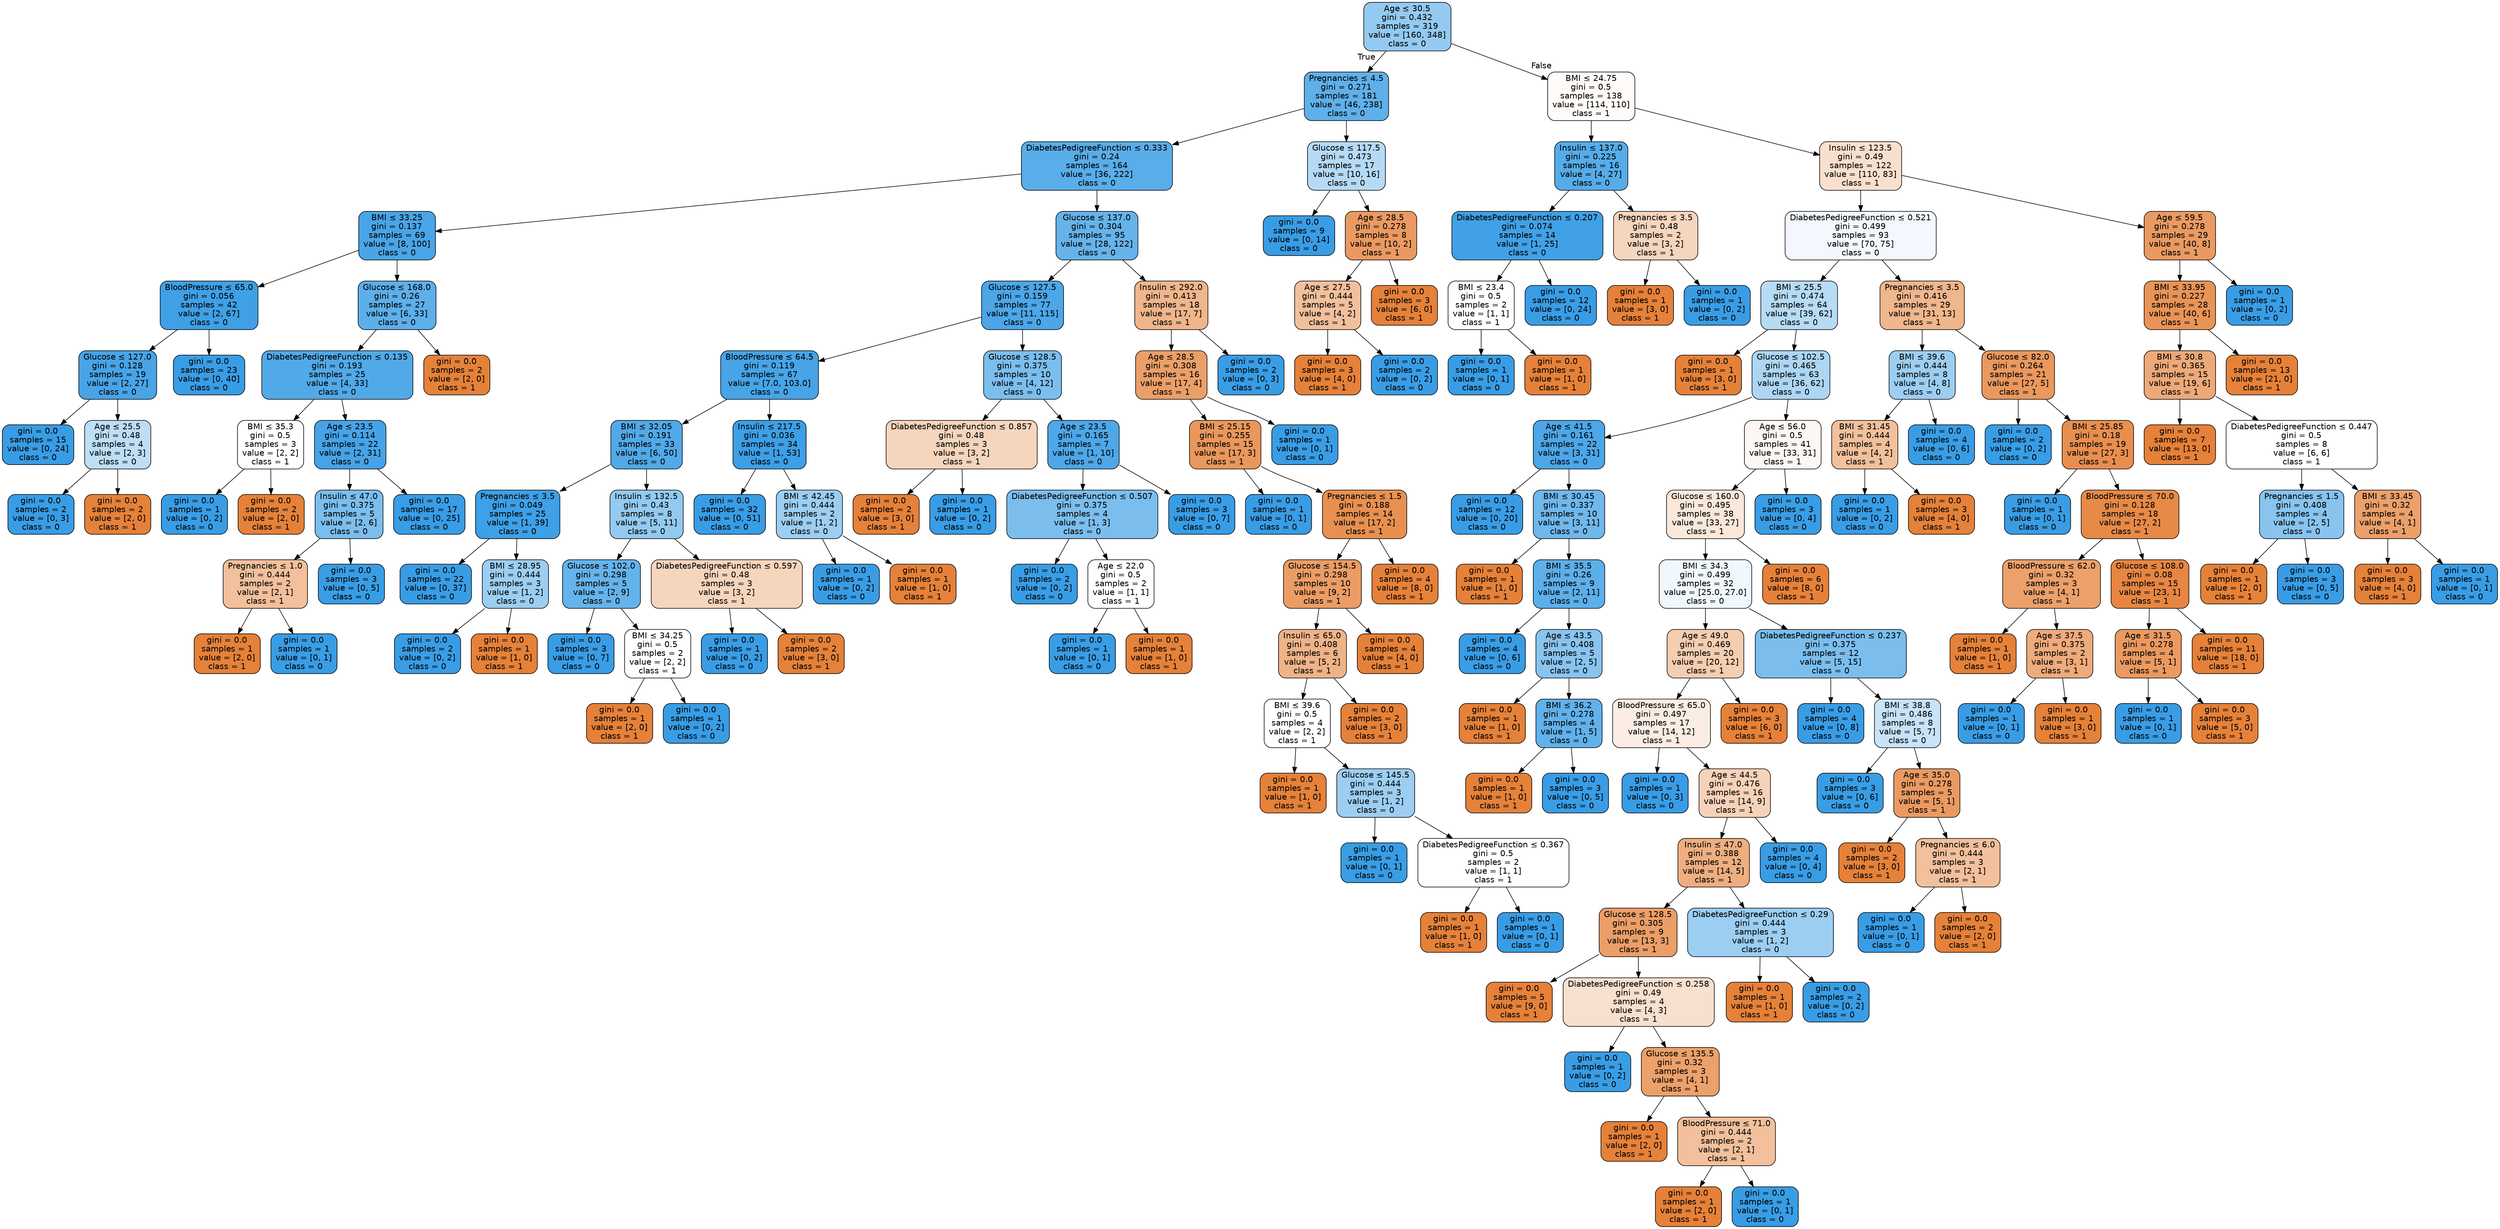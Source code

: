 digraph Tree {
node [shape=box, style="filled, rounded", color="black", fontname="helvetica"] ;
edge [fontname="helvetica"] ;
0 [label=<Age &le; 30.5<br/>gini = 0.432<br/>samples = 319<br/>value = [160, 348]<br/>class = 0>, fillcolor="#94caf1"] ;
1 [label=<Pregnancies &le; 4.5<br/>gini = 0.271<br/>samples = 181<br/>value = [46, 238]<br/>class = 0>, fillcolor="#5fb0ea"] ;
0 -> 1 [labeldistance=2.5, labelangle=45, headlabel="True"] ;
2 [label=<DiabetesPedigreeFunction &le; 0.333<br/>gini = 0.24<br/>samples = 164<br/>value = [36, 222]<br/>class = 0>, fillcolor="#59ade9"] ;
1 -> 2 ;
3 [label=<BMI &le; 33.25<br/>gini = 0.137<br/>samples = 69<br/>value = [8, 100]<br/>class = 0>, fillcolor="#49a5e7"] ;
2 -> 3 ;
4 [label=<BloodPressure &le; 65.0<br/>gini = 0.056<br/>samples = 42<br/>value = [2, 67]<br/>class = 0>, fillcolor="#3fa0e6"] ;
3 -> 4 ;
5 [label=<Glucose &le; 127.0<br/>gini = 0.128<br/>samples = 19<br/>value = [2, 27]<br/>class = 0>, fillcolor="#48a4e7"] ;
4 -> 5 ;
6 [label=<gini = 0.0<br/>samples = 15<br/>value = [0, 24]<br/>class = 0>, fillcolor="#399de5"] ;
5 -> 6 ;
7 [label=<Age &le; 25.5<br/>gini = 0.48<br/>samples = 4<br/>value = [2, 3]<br/>class = 0>, fillcolor="#bddef6"] ;
5 -> 7 ;
8 [label=<gini = 0.0<br/>samples = 2<br/>value = [0, 3]<br/>class = 0>, fillcolor="#399de5"] ;
7 -> 8 ;
9 [label=<gini = 0.0<br/>samples = 2<br/>value = [2, 0]<br/>class = 1>, fillcolor="#e58139"] ;
7 -> 9 ;
10 [label=<gini = 0.0<br/>samples = 23<br/>value = [0, 40]<br/>class = 0>, fillcolor="#399de5"] ;
4 -> 10 ;
11 [label=<Glucose &le; 168.0<br/>gini = 0.26<br/>samples = 27<br/>value = [6, 33]<br/>class = 0>, fillcolor="#5dafea"] ;
3 -> 11 ;
12 [label=<DiabetesPedigreeFunction &le; 0.135<br/>gini = 0.193<br/>samples = 25<br/>value = [4, 33]<br/>class = 0>, fillcolor="#51a9e8"] ;
11 -> 12 ;
13 [label=<BMI &le; 35.3<br/>gini = 0.5<br/>samples = 3<br/>value = [2, 2]<br/>class = 1>, fillcolor="#ffffff"] ;
12 -> 13 ;
14 [label=<gini = 0.0<br/>samples = 1<br/>value = [0, 2]<br/>class = 0>, fillcolor="#399de5"] ;
13 -> 14 ;
15 [label=<gini = 0.0<br/>samples = 2<br/>value = [2, 0]<br/>class = 1>, fillcolor="#e58139"] ;
13 -> 15 ;
16 [label=<Age &le; 23.5<br/>gini = 0.114<br/>samples = 22<br/>value = [2, 31]<br/>class = 0>, fillcolor="#46a3e7"] ;
12 -> 16 ;
17 [label=<Insulin &le; 47.0<br/>gini = 0.375<br/>samples = 5<br/>value = [2, 6]<br/>class = 0>, fillcolor="#7bbeee"] ;
16 -> 17 ;
18 [label=<Pregnancies &le; 1.0<br/>gini = 0.444<br/>samples = 2<br/>value = [2, 1]<br/>class = 1>, fillcolor="#f2c09c"] ;
17 -> 18 ;
19 [label=<gini = 0.0<br/>samples = 1<br/>value = [2, 0]<br/>class = 1>, fillcolor="#e58139"] ;
18 -> 19 ;
20 [label=<gini = 0.0<br/>samples = 1<br/>value = [0, 1]<br/>class = 0>, fillcolor="#399de5"] ;
18 -> 20 ;
21 [label=<gini = 0.0<br/>samples = 3<br/>value = [0, 5]<br/>class = 0>, fillcolor="#399de5"] ;
17 -> 21 ;
22 [label=<gini = 0.0<br/>samples = 17<br/>value = [0, 25]<br/>class = 0>, fillcolor="#399de5"] ;
16 -> 22 ;
23 [label=<gini = 0.0<br/>samples = 2<br/>value = [2, 0]<br/>class = 1>, fillcolor="#e58139"] ;
11 -> 23 ;
24 [label=<Glucose &le; 137.0<br/>gini = 0.304<br/>samples = 95<br/>value = [28, 122]<br/>class = 0>, fillcolor="#66b3eb"] ;
2 -> 24 ;
25 [label=<Glucose &le; 127.5<br/>gini = 0.159<br/>samples = 77<br/>value = [11, 115]<br/>class = 0>, fillcolor="#4ca6e7"] ;
24 -> 25 ;
26 [label=<BloodPressure &le; 64.5<br/>gini = 0.119<br/>samples = 67<br/>value = [7.0, 103.0]<br/>class = 0>, fillcolor="#46a4e7"] ;
25 -> 26 ;
27 [label=<BMI &le; 32.05<br/>gini = 0.191<br/>samples = 33<br/>value = [6, 50]<br/>class = 0>, fillcolor="#51a9e8"] ;
26 -> 27 ;
28 [label=<Pregnancies &le; 3.5<br/>gini = 0.049<br/>samples = 25<br/>value = [1, 39]<br/>class = 0>, fillcolor="#3ea0e6"] ;
27 -> 28 ;
29 [label=<gini = 0.0<br/>samples = 22<br/>value = [0, 37]<br/>class = 0>, fillcolor="#399de5"] ;
28 -> 29 ;
30 [label=<BMI &le; 28.95<br/>gini = 0.444<br/>samples = 3<br/>value = [1, 2]<br/>class = 0>, fillcolor="#9ccef2"] ;
28 -> 30 ;
31 [label=<gini = 0.0<br/>samples = 2<br/>value = [0, 2]<br/>class = 0>, fillcolor="#399de5"] ;
30 -> 31 ;
32 [label=<gini = 0.0<br/>samples = 1<br/>value = [1, 0]<br/>class = 1>, fillcolor="#e58139"] ;
30 -> 32 ;
33 [label=<Insulin &le; 132.5<br/>gini = 0.43<br/>samples = 8<br/>value = [5, 11]<br/>class = 0>, fillcolor="#93caf1"] ;
27 -> 33 ;
34 [label=<Glucose &le; 102.0<br/>gini = 0.298<br/>samples = 5<br/>value = [2, 9]<br/>class = 0>, fillcolor="#65b3eb"] ;
33 -> 34 ;
35 [label=<gini = 0.0<br/>samples = 3<br/>value = [0, 7]<br/>class = 0>, fillcolor="#399de5"] ;
34 -> 35 ;
36 [label=<BMI &le; 34.25<br/>gini = 0.5<br/>samples = 2<br/>value = [2, 2]<br/>class = 1>, fillcolor="#ffffff"] ;
34 -> 36 ;
37 [label=<gini = 0.0<br/>samples = 1<br/>value = [2, 0]<br/>class = 1>, fillcolor="#e58139"] ;
36 -> 37 ;
38 [label=<gini = 0.0<br/>samples = 1<br/>value = [0, 2]<br/>class = 0>, fillcolor="#399de5"] ;
36 -> 38 ;
39 [label=<DiabetesPedigreeFunction &le; 0.597<br/>gini = 0.48<br/>samples = 3<br/>value = [3, 2]<br/>class = 1>, fillcolor="#f6d5bd"] ;
33 -> 39 ;
40 [label=<gini = 0.0<br/>samples = 1<br/>value = [0, 2]<br/>class = 0>, fillcolor="#399de5"] ;
39 -> 40 ;
41 [label=<gini = 0.0<br/>samples = 2<br/>value = [3, 0]<br/>class = 1>, fillcolor="#e58139"] ;
39 -> 41 ;
42 [label=<Insulin &le; 217.5<br/>gini = 0.036<br/>samples = 34<br/>value = [1, 53]<br/>class = 0>, fillcolor="#3d9fe5"] ;
26 -> 42 ;
43 [label=<gini = 0.0<br/>samples = 32<br/>value = [0, 51]<br/>class = 0>, fillcolor="#399de5"] ;
42 -> 43 ;
44 [label=<BMI &le; 42.45<br/>gini = 0.444<br/>samples = 2<br/>value = [1, 2]<br/>class = 0>, fillcolor="#9ccef2"] ;
42 -> 44 ;
45 [label=<gini = 0.0<br/>samples = 1<br/>value = [0, 2]<br/>class = 0>, fillcolor="#399de5"] ;
44 -> 45 ;
46 [label=<gini = 0.0<br/>samples = 1<br/>value = [1, 0]<br/>class = 1>, fillcolor="#e58139"] ;
44 -> 46 ;
47 [label=<Glucose &le; 128.5<br/>gini = 0.375<br/>samples = 10<br/>value = [4, 12]<br/>class = 0>, fillcolor="#7bbeee"] ;
25 -> 47 ;
48 [label=<DiabetesPedigreeFunction &le; 0.857<br/>gini = 0.48<br/>samples = 3<br/>value = [3, 2]<br/>class = 1>, fillcolor="#f6d5bd"] ;
47 -> 48 ;
49 [label=<gini = 0.0<br/>samples = 2<br/>value = [3, 0]<br/>class = 1>, fillcolor="#e58139"] ;
48 -> 49 ;
50 [label=<gini = 0.0<br/>samples = 1<br/>value = [0, 2]<br/>class = 0>, fillcolor="#399de5"] ;
48 -> 50 ;
51 [label=<Age &le; 23.5<br/>gini = 0.165<br/>samples = 7<br/>value = [1, 10]<br/>class = 0>, fillcolor="#4da7e8"] ;
47 -> 51 ;
52 [label=<DiabetesPedigreeFunction &le; 0.507<br/>gini = 0.375<br/>samples = 4<br/>value = [1, 3]<br/>class = 0>, fillcolor="#7bbeee"] ;
51 -> 52 ;
53 [label=<gini = 0.0<br/>samples = 2<br/>value = [0, 2]<br/>class = 0>, fillcolor="#399de5"] ;
52 -> 53 ;
54 [label=<Age &le; 22.0<br/>gini = 0.5<br/>samples = 2<br/>value = [1, 1]<br/>class = 1>, fillcolor="#ffffff"] ;
52 -> 54 ;
55 [label=<gini = 0.0<br/>samples = 1<br/>value = [0, 1]<br/>class = 0>, fillcolor="#399de5"] ;
54 -> 55 ;
56 [label=<gini = 0.0<br/>samples = 1<br/>value = [1, 0]<br/>class = 1>, fillcolor="#e58139"] ;
54 -> 56 ;
57 [label=<gini = 0.0<br/>samples = 3<br/>value = [0, 7]<br/>class = 0>, fillcolor="#399de5"] ;
51 -> 57 ;
58 [label=<Insulin &le; 292.0<br/>gini = 0.413<br/>samples = 18<br/>value = [17, 7]<br/>class = 1>, fillcolor="#f0b58b"] ;
24 -> 58 ;
59 [label=<Age &le; 28.5<br/>gini = 0.308<br/>samples = 16<br/>value = [17, 4]<br/>class = 1>, fillcolor="#eb9f68"] ;
58 -> 59 ;
60 [label=<BMI &le; 25.15<br/>gini = 0.255<br/>samples = 15<br/>value = [17, 3]<br/>class = 1>, fillcolor="#ea975c"] ;
59 -> 60 ;
61 [label=<gini = 0.0<br/>samples = 1<br/>value = [0, 1]<br/>class = 0>, fillcolor="#399de5"] ;
60 -> 61 ;
62 [label=<Pregnancies &le; 1.5<br/>gini = 0.188<br/>samples = 14<br/>value = [17, 2]<br/>class = 1>, fillcolor="#e89050"] ;
60 -> 62 ;
63 [label=<Glucose &le; 154.5<br/>gini = 0.298<br/>samples = 10<br/>value = [9, 2]<br/>class = 1>, fillcolor="#eb9d65"] ;
62 -> 63 ;
64 [label=<Insulin &le; 65.0<br/>gini = 0.408<br/>samples = 6<br/>value = [5, 2]<br/>class = 1>, fillcolor="#efb388"] ;
63 -> 64 ;
65 [label=<BMI &le; 39.6<br/>gini = 0.5<br/>samples = 4<br/>value = [2, 2]<br/>class = 1>, fillcolor="#ffffff"] ;
64 -> 65 ;
66 [label=<gini = 0.0<br/>samples = 1<br/>value = [1, 0]<br/>class = 1>, fillcolor="#e58139"] ;
65 -> 66 ;
67 [label=<Glucose &le; 145.5<br/>gini = 0.444<br/>samples = 3<br/>value = [1, 2]<br/>class = 0>, fillcolor="#9ccef2"] ;
65 -> 67 ;
68 [label=<gini = 0.0<br/>samples = 1<br/>value = [0, 1]<br/>class = 0>, fillcolor="#399de5"] ;
67 -> 68 ;
69 [label=<DiabetesPedigreeFunction &le; 0.367<br/>gini = 0.5<br/>samples = 2<br/>value = [1, 1]<br/>class = 1>, fillcolor="#ffffff"] ;
67 -> 69 ;
70 [label=<gini = 0.0<br/>samples = 1<br/>value = [1, 0]<br/>class = 1>, fillcolor="#e58139"] ;
69 -> 70 ;
71 [label=<gini = 0.0<br/>samples = 1<br/>value = [0, 1]<br/>class = 0>, fillcolor="#399de5"] ;
69 -> 71 ;
72 [label=<gini = 0.0<br/>samples = 2<br/>value = [3, 0]<br/>class = 1>, fillcolor="#e58139"] ;
64 -> 72 ;
73 [label=<gini = 0.0<br/>samples = 4<br/>value = [4, 0]<br/>class = 1>, fillcolor="#e58139"] ;
63 -> 73 ;
74 [label=<gini = 0.0<br/>samples = 4<br/>value = [8, 0]<br/>class = 1>, fillcolor="#e58139"] ;
62 -> 74 ;
75 [label=<gini = 0.0<br/>samples = 1<br/>value = [0, 1]<br/>class = 0>, fillcolor="#399de5"] ;
59 -> 75 ;
76 [label=<gini = 0.0<br/>samples = 2<br/>value = [0, 3]<br/>class = 0>, fillcolor="#399de5"] ;
58 -> 76 ;
77 [label=<Glucose &le; 117.5<br/>gini = 0.473<br/>samples = 17<br/>value = [10, 16]<br/>class = 0>, fillcolor="#b5daf5"] ;
1 -> 77 ;
78 [label=<gini = 0.0<br/>samples = 9<br/>value = [0, 14]<br/>class = 0>, fillcolor="#399de5"] ;
77 -> 78 ;
79 [label=<Age &le; 28.5<br/>gini = 0.278<br/>samples = 8<br/>value = [10, 2]<br/>class = 1>, fillcolor="#ea9a61"] ;
77 -> 79 ;
80 [label=<Age &le; 27.5<br/>gini = 0.444<br/>samples = 5<br/>value = [4, 2]<br/>class = 1>, fillcolor="#f2c09c"] ;
79 -> 80 ;
81 [label=<gini = 0.0<br/>samples = 3<br/>value = [4, 0]<br/>class = 1>, fillcolor="#e58139"] ;
80 -> 81 ;
82 [label=<gini = 0.0<br/>samples = 2<br/>value = [0, 2]<br/>class = 0>, fillcolor="#399de5"] ;
80 -> 82 ;
83 [label=<gini = 0.0<br/>samples = 3<br/>value = [6, 0]<br/>class = 1>, fillcolor="#e58139"] ;
79 -> 83 ;
84 [label=<BMI &le; 24.75<br/>gini = 0.5<br/>samples = 138<br/>value = [114, 110]<br/>class = 1>, fillcolor="#fefbf8"] ;
0 -> 84 [labeldistance=2.5, labelangle=-45, headlabel="False"] ;
85 [label=<Insulin &le; 137.0<br/>gini = 0.225<br/>samples = 16<br/>value = [4, 27]<br/>class = 0>, fillcolor="#56ace9"] ;
84 -> 85 ;
86 [label=<DiabetesPedigreeFunction &le; 0.207<br/>gini = 0.074<br/>samples = 14<br/>value = [1, 25]<br/>class = 0>, fillcolor="#41a1e6"] ;
85 -> 86 ;
87 [label=<BMI &le; 23.4<br/>gini = 0.5<br/>samples = 2<br/>value = [1, 1]<br/>class = 1>, fillcolor="#ffffff"] ;
86 -> 87 ;
88 [label=<gini = 0.0<br/>samples = 1<br/>value = [0, 1]<br/>class = 0>, fillcolor="#399de5"] ;
87 -> 88 ;
89 [label=<gini = 0.0<br/>samples = 1<br/>value = [1, 0]<br/>class = 1>, fillcolor="#e58139"] ;
87 -> 89 ;
90 [label=<gini = 0.0<br/>samples = 12<br/>value = [0, 24]<br/>class = 0>, fillcolor="#399de5"] ;
86 -> 90 ;
91 [label=<Pregnancies &le; 3.5<br/>gini = 0.48<br/>samples = 2<br/>value = [3, 2]<br/>class = 1>, fillcolor="#f6d5bd"] ;
85 -> 91 ;
92 [label=<gini = 0.0<br/>samples = 1<br/>value = [3, 0]<br/>class = 1>, fillcolor="#e58139"] ;
91 -> 92 ;
93 [label=<gini = 0.0<br/>samples = 1<br/>value = [0, 2]<br/>class = 0>, fillcolor="#399de5"] ;
91 -> 93 ;
94 [label=<Insulin &le; 123.5<br/>gini = 0.49<br/>samples = 122<br/>value = [110, 83]<br/>class = 1>, fillcolor="#f9e0ce"] ;
84 -> 94 ;
95 [label=<DiabetesPedigreeFunction &le; 0.521<br/>gini = 0.499<br/>samples = 93<br/>value = [70, 75]<br/>class = 0>, fillcolor="#f2f8fd"] ;
94 -> 95 ;
96 [label=<BMI &le; 25.5<br/>gini = 0.474<br/>samples = 64<br/>value = [39, 62]<br/>class = 0>, fillcolor="#b6dbf5"] ;
95 -> 96 ;
97 [label=<gini = 0.0<br/>samples = 1<br/>value = [3, 0]<br/>class = 1>, fillcolor="#e58139"] ;
96 -> 97 ;
98 [label=<Glucose &le; 102.5<br/>gini = 0.465<br/>samples = 63<br/>value = [36, 62]<br/>class = 0>, fillcolor="#acd6f4"] ;
96 -> 98 ;
99 [label=<Age &le; 41.5<br/>gini = 0.161<br/>samples = 22<br/>value = [3, 31]<br/>class = 0>, fillcolor="#4ca6e8"] ;
98 -> 99 ;
100 [label=<gini = 0.0<br/>samples = 12<br/>value = [0, 20]<br/>class = 0>, fillcolor="#399de5"] ;
99 -> 100 ;
101 [label=<BMI &le; 30.45<br/>gini = 0.337<br/>samples = 10<br/>value = [3, 11]<br/>class = 0>, fillcolor="#6fb8ec"] ;
99 -> 101 ;
102 [label=<gini = 0.0<br/>samples = 1<br/>value = [1, 0]<br/>class = 1>, fillcolor="#e58139"] ;
101 -> 102 ;
103 [label=<BMI &le; 35.5<br/>gini = 0.26<br/>samples = 9<br/>value = [2, 11]<br/>class = 0>, fillcolor="#5dafea"] ;
101 -> 103 ;
104 [label=<gini = 0.0<br/>samples = 4<br/>value = [0, 6]<br/>class = 0>, fillcolor="#399de5"] ;
103 -> 104 ;
105 [label=<Age &le; 43.5<br/>gini = 0.408<br/>samples = 5<br/>value = [2, 5]<br/>class = 0>, fillcolor="#88c4ef"] ;
103 -> 105 ;
106 [label=<gini = 0.0<br/>samples = 1<br/>value = [1, 0]<br/>class = 1>, fillcolor="#e58139"] ;
105 -> 106 ;
107 [label=<BMI &le; 36.2<br/>gini = 0.278<br/>samples = 4<br/>value = [1, 5]<br/>class = 0>, fillcolor="#61b1ea"] ;
105 -> 107 ;
108 [label=<gini = 0.0<br/>samples = 1<br/>value = [1, 0]<br/>class = 1>, fillcolor="#e58139"] ;
107 -> 108 ;
109 [label=<gini = 0.0<br/>samples = 3<br/>value = [0, 5]<br/>class = 0>, fillcolor="#399de5"] ;
107 -> 109 ;
110 [label=<Age &le; 56.0<br/>gini = 0.5<br/>samples = 41<br/>value = [33, 31]<br/>class = 1>, fillcolor="#fdf7f3"] ;
98 -> 110 ;
111 [label=<Glucose &le; 160.0<br/>gini = 0.495<br/>samples = 38<br/>value = [33, 27]<br/>class = 1>, fillcolor="#fae8db"] ;
110 -> 111 ;
112 [label=<BMI &le; 34.3<br/>gini = 0.499<br/>samples = 32<br/>value = [25.0, 27.0]<br/>class = 0>, fillcolor="#f0f8fd"] ;
111 -> 112 ;
113 [label=<Age &le; 49.0<br/>gini = 0.469<br/>samples = 20<br/>value = [20, 12]<br/>class = 1>, fillcolor="#f5cdb0"] ;
112 -> 113 ;
114 [label=<BloodPressure &le; 65.0<br/>gini = 0.497<br/>samples = 17<br/>value = [14, 12]<br/>class = 1>, fillcolor="#fbede3"] ;
113 -> 114 ;
115 [label=<gini = 0.0<br/>samples = 1<br/>value = [0, 3]<br/>class = 0>, fillcolor="#399de5"] ;
114 -> 115 ;
116 [label=<Age &le; 44.5<br/>gini = 0.476<br/>samples = 16<br/>value = [14, 9]<br/>class = 1>, fillcolor="#f6d2b8"] ;
114 -> 116 ;
117 [label=<Insulin &le; 47.0<br/>gini = 0.388<br/>samples = 12<br/>value = [14, 5]<br/>class = 1>, fillcolor="#eeae80"] ;
116 -> 117 ;
118 [label=<Glucose &le; 128.5<br/>gini = 0.305<br/>samples = 9<br/>value = [13, 3]<br/>class = 1>, fillcolor="#eb9e67"] ;
117 -> 118 ;
119 [label=<gini = 0.0<br/>samples = 5<br/>value = [9, 0]<br/>class = 1>, fillcolor="#e58139"] ;
118 -> 119 ;
120 [label=<DiabetesPedigreeFunction &le; 0.258<br/>gini = 0.49<br/>samples = 4<br/>value = [4, 3]<br/>class = 1>, fillcolor="#f8e0ce"] ;
118 -> 120 ;
121 [label=<gini = 0.0<br/>samples = 1<br/>value = [0, 2]<br/>class = 0>, fillcolor="#399de5"] ;
120 -> 121 ;
122 [label=<Glucose &le; 135.5<br/>gini = 0.32<br/>samples = 3<br/>value = [4, 1]<br/>class = 1>, fillcolor="#eca06a"] ;
120 -> 122 ;
123 [label=<gini = 0.0<br/>samples = 1<br/>value = [2, 0]<br/>class = 1>, fillcolor="#e58139"] ;
122 -> 123 ;
124 [label=<BloodPressure &le; 71.0<br/>gini = 0.444<br/>samples = 2<br/>value = [2, 1]<br/>class = 1>, fillcolor="#f2c09c"] ;
122 -> 124 ;
125 [label=<gini = 0.0<br/>samples = 1<br/>value = [2, 0]<br/>class = 1>, fillcolor="#e58139"] ;
124 -> 125 ;
126 [label=<gini = 0.0<br/>samples = 1<br/>value = [0, 1]<br/>class = 0>, fillcolor="#399de5"] ;
124 -> 126 ;
127 [label=<DiabetesPedigreeFunction &le; 0.29<br/>gini = 0.444<br/>samples = 3<br/>value = [1, 2]<br/>class = 0>, fillcolor="#9ccef2"] ;
117 -> 127 ;
128 [label=<gini = 0.0<br/>samples = 1<br/>value = [1, 0]<br/>class = 1>, fillcolor="#e58139"] ;
127 -> 128 ;
129 [label=<gini = 0.0<br/>samples = 2<br/>value = [0, 2]<br/>class = 0>, fillcolor="#399de5"] ;
127 -> 129 ;
130 [label=<gini = 0.0<br/>samples = 4<br/>value = [0, 4]<br/>class = 0>, fillcolor="#399de5"] ;
116 -> 130 ;
131 [label=<gini = 0.0<br/>samples = 3<br/>value = [6, 0]<br/>class = 1>, fillcolor="#e58139"] ;
113 -> 131 ;
132 [label=<DiabetesPedigreeFunction &le; 0.237<br/>gini = 0.375<br/>samples = 12<br/>value = [5, 15]<br/>class = 0>, fillcolor="#7bbeee"] ;
112 -> 132 ;
133 [label=<gini = 0.0<br/>samples = 4<br/>value = [0, 8]<br/>class = 0>, fillcolor="#399de5"] ;
132 -> 133 ;
134 [label=<BMI &le; 38.8<br/>gini = 0.486<br/>samples = 8<br/>value = [5, 7]<br/>class = 0>, fillcolor="#c6e3f8"] ;
132 -> 134 ;
135 [label=<gini = 0.0<br/>samples = 3<br/>value = [0, 6]<br/>class = 0>, fillcolor="#399de5"] ;
134 -> 135 ;
136 [label=<Age &le; 35.0<br/>gini = 0.278<br/>samples = 5<br/>value = [5, 1]<br/>class = 1>, fillcolor="#ea9a61"] ;
134 -> 136 ;
137 [label=<gini = 0.0<br/>samples = 2<br/>value = [3, 0]<br/>class = 1>, fillcolor="#e58139"] ;
136 -> 137 ;
138 [label=<Pregnancies &le; 6.0<br/>gini = 0.444<br/>samples = 3<br/>value = [2, 1]<br/>class = 1>, fillcolor="#f2c09c"] ;
136 -> 138 ;
139 [label=<gini = 0.0<br/>samples = 1<br/>value = [0, 1]<br/>class = 0>, fillcolor="#399de5"] ;
138 -> 139 ;
140 [label=<gini = 0.0<br/>samples = 2<br/>value = [2, 0]<br/>class = 1>, fillcolor="#e58139"] ;
138 -> 140 ;
141 [label=<gini = 0.0<br/>samples = 6<br/>value = [8, 0]<br/>class = 1>, fillcolor="#e58139"] ;
111 -> 141 ;
142 [label=<gini = 0.0<br/>samples = 3<br/>value = [0, 4]<br/>class = 0>, fillcolor="#399de5"] ;
110 -> 142 ;
143 [label=<Pregnancies &le; 3.5<br/>gini = 0.416<br/>samples = 29<br/>value = [31, 13]<br/>class = 1>, fillcolor="#f0b68c"] ;
95 -> 143 ;
144 [label=<BMI &le; 39.6<br/>gini = 0.444<br/>samples = 8<br/>value = [4, 8]<br/>class = 0>, fillcolor="#9ccef2"] ;
143 -> 144 ;
145 [label=<BMI &le; 31.45<br/>gini = 0.444<br/>samples = 4<br/>value = [4, 2]<br/>class = 1>, fillcolor="#f2c09c"] ;
144 -> 145 ;
146 [label=<gini = 0.0<br/>samples = 1<br/>value = [0, 2]<br/>class = 0>, fillcolor="#399de5"] ;
145 -> 146 ;
147 [label=<gini = 0.0<br/>samples = 3<br/>value = [4, 0]<br/>class = 1>, fillcolor="#e58139"] ;
145 -> 147 ;
148 [label=<gini = 0.0<br/>samples = 4<br/>value = [0, 6]<br/>class = 0>, fillcolor="#399de5"] ;
144 -> 148 ;
149 [label=<Glucose &le; 82.0<br/>gini = 0.264<br/>samples = 21<br/>value = [27, 5]<br/>class = 1>, fillcolor="#ea985e"] ;
143 -> 149 ;
150 [label=<gini = 0.0<br/>samples = 2<br/>value = [0, 2]<br/>class = 0>, fillcolor="#399de5"] ;
149 -> 150 ;
151 [label=<BMI &le; 25.85<br/>gini = 0.18<br/>samples = 19<br/>value = [27, 3]<br/>class = 1>, fillcolor="#e88f4f"] ;
149 -> 151 ;
152 [label=<gini = 0.0<br/>samples = 1<br/>value = [0, 1]<br/>class = 0>, fillcolor="#399de5"] ;
151 -> 152 ;
153 [label=<BloodPressure &le; 70.0<br/>gini = 0.128<br/>samples = 18<br/>value = [27, 2]<br/>class = 1>, fillcolor="#e78a48"] ;
151 -> 153 ;
154 [label=<BloodPressure &le; 62.0<br/>gini = 0.32<br/>samples = 3<br/>value = [4, 1]<br/>class = 1>, fillcolor="#eca06a"] ;
153 -> 154 ;
155 [label=<gini = 0.0<br/>samples = 1<br/>value = [1, 0]<br/>class = 1>, fillcolor="#e58139"] ;
154 -> 155 ;
156 [label=<Age &le; 37.5<br/>gini = 0.375<br/>samples = 2<br/>value = [3, 1]<br/>class = 1>, fillcolor="#eeab7b"] ;
154 -> 156 ;
157 [label=<gini = 0.0<br/>samples = 1<br/>value = [0, 1]<br/>class = 0>, fillcolor="#399de5"] ;
156 -> 157 ;
158 [label=<gini = 0.0<br/>samples = 1<br/>value = [3, 0]<br/>class = 1>, fillcolor="#e58139"] ;
156 -> 158 ;
159 [label=<Glucose &le; 108.0<br/>gini = 0.08<br/>samples = 15<br/>value = [23, 1]<br/>class = 1>, fillcolor="#e68642"] ;
153 -> 159 ;
160 [label=<Age &le; 31.5<br/>gini = 0.278<br/>samples = 4<br/>value = [5, 1]<br/>class = 1>, fillcolor="#ea9a61"] ;
159 -> 160 ;
161 [label=<gini = 0.0<br/>samples = 1<br/>value = [0, 1]<br/>class = 0>, fillcolor="#399de5"] ;
160 -> 161 ;
162 [label=<gini = 0.0<br/>samples = 3<br/>value = [5, 0]<br/>class = 1>, fillcolor="#e58139"] ;
160 -> 162 ;
163 [label=<gini = 0.0<br/>samples = 11<br/>value = [18, 0]<br/>class = 1>, fillcolor="#e58139"] ;
159 -> 163 ;
164 [label=<Age &le; 59.5<br/>gini = 0.278<br/>samples = 29<br/>value = [40, 8]<br/>class = 1>, fillcolor="#ea9a61"] ;
94 -> 164 ;
165 [label=<BMI &le; 33.95<br/>gini = 0.227<br/>samples = 28<br/>value = [40, 6]<br/>class = 1>, fillcolor="#e99457"] ;
164 -> 165 ;
166 [label=<BMI &le; 30.8<br/>gini = 0.365<br/>samples = 15<br/>value = [19, 6]<br/>class = 1>, fillcolor="#eda978"] ;
165 -> 166 ;
167 [label=<gini = 0.0<br/>samples = 7<br/>value = [13, 0]<br/>class = 1>, fillcolor="#e58139"] ;
166 -> 167 ;
168 [label=<DiabetesPedigreeFunction &le; 0.447<br/>gini = 0.5<br/>samples = 8<br/>value = [6, 6]<br/>class = 1>, fillcolor="#ffffff"] ;
166 -> 168 ;
169 [label=<Pregnancies &le; 1.5<br/>gini = 0.408<br/>samples = 4<br/>value = [2, 5]<br/>class = 0>, fillcolor="#88c4ef"] ;
168 -> 169 ;
170 [label=<gini = 0.0<br/>samples = 1<br/>value = [2, 0]<br/>class = 1>, fillcolor="#e58139"] ;
169 -> 170 ;
171 [label=<gini = 0.0<br/>samples = 3<br/>value = [0, 5]<br/>class = 0>, fillcolor="#399de5"] ;
169 -> 171 ;
172 [label=<BMI &le; 33.45<br/>gini = 0.32<br/>samples = 4<br/>value = [4, 1]<br/>class = 1>, fillcolor="#eca06a"] ;
168 -> 172 ;
173 [label=<gini = 0.0<br/>samples = 3<br/>value = [4, 0]<br/>class = 1>, fillcolor="#e58139"] ;
172 -> 173 ;
174 [label=<gini = 0.0<br/>samples = 1<br/>value = [0, 1]<br/>class = 0>, fillcolor="#399de5"] ;
172 -> 174 ;
175 [label=<gini = 0.0<br/>samples = 13<br/>value = [21, 0]<br/>class = 1>, fillcolor="#e58139"] ;
165 -> 175 ;
176 [label=<gini = 0.0<br/>samples = 1<br/>value = [0, 2]<br/>class = 0>, fillcolor="#399de5"] ;
164 -> 176 ;
}
